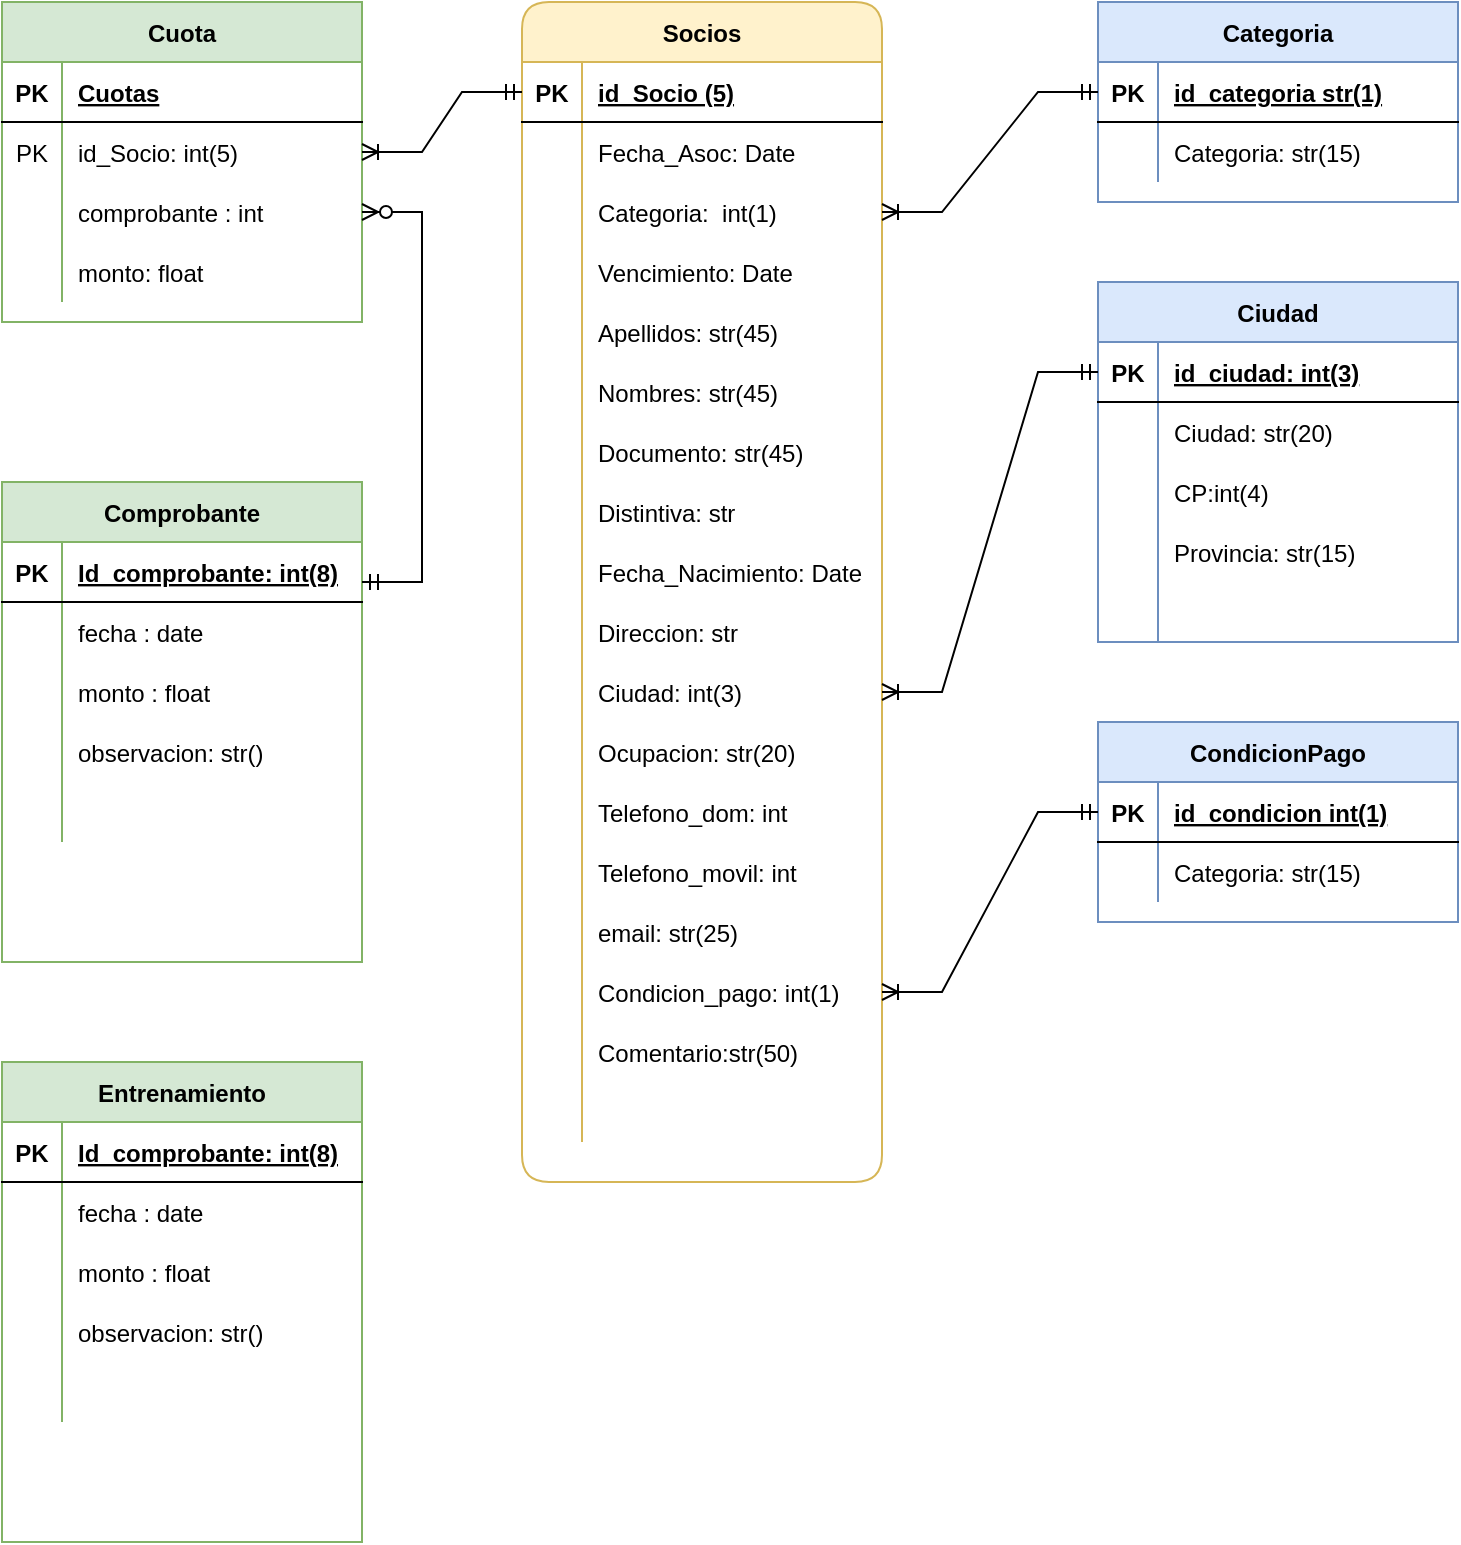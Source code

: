 <mxfile version="20.3.0" type="device"><diagram id="cvFE0juKis3-l1o3P5gB" name="Página-1"><mxGraphModel dx="500" dy="455" grid="1" gridSize="10" guides="1" tooltips="1" connect="1" arrows="1" fold="1" page="1" pageScale="1" pageWidth="827" pageHeight="1169" math="0" shadow="0"><root><mxCell id="0"/><mxCell id="1" parent="0"/><mxCell id="2zHeT4DgVxXhQzDs1kd--3" value="Socios" style="shape=table;startSize=30;container=1;collapsible=1;childLayout=tableLayout;fixedRows=1;rowLines=0;fontStyle=1;align=center;resizeLast=1;fillColor=#fff2cc;strokeColor=#d6b656;rounded=1;" parent="1" vertex="1"><mxGeometry x="310" y="120" width="180" height="590" as="geometry"/></mxCell><mxCell id="2zHeT4DgVxXhQzDs1kd--4" value="" style="shape=tableRow;horizontal=0;startSize=0;swimlaneHead=0;swimlaneBody=0;fillColor=none;collapsible=0;dropTarget=0;points=[[0,0.5],[1,0.5]];portConstraint=eastwest;top=0;left=0;right=0;bottom=1;" parent="2zHeT4DgVxXhQzDs1kd--3" vertex="1"><mxGeometry y="30" width="180" height="30" as="geometry"/></mxCell><mxCell id="2zHeT4DgVxXhQzDs1kd--5" value="PK" style="shape=partialRectangle;connectable=0;fillColor=none;top=0;left=0;bottom=0;right=0;fontStyle=1;overflow=hidden;" parent="2zHeT4DgVxXhQzDs1kd--4" vertex="1"><mxGeometry width="30" height="30" as="geometry"><mxRectangle width="30" height="30" as="alternateBounds"/></mxGeometry></mxCell><mxCell id="2zHeT4DgVxXhQzDs1kd--6" value="id_Socio (5)" style="shape=partialRectangle;connectable=0;fillColor=none;top=0;left=0;bottom=0;right=0;align=left;spacingLeft=6;fontStyle=5;overflow=hidden;" parent="2zHeT4DgVxXhQzDs1kd--4" vertex="1"><mxGeometry x="30" width="150" height="30" as="geometry"><mxRectangle width="150" height="30" as="alternateBounds"/></mxGeometry></mxCell><mxCell id="2zHeT4DgVxXhQzDs1kd--7" value="" style="shape=tableRow;horizontal=0;startSize=0;swimlaneHead=0;swimlaneBody=0;fillColor=none;collapsible=0;dropTarget=0;points=[[0,0.5],[1,0.5]];portConstraint=eastwest;top=0;left=0;right=0;bottom=0;" parent="2zHeT4DgVxXhQzDs1kd--3" vertex="1"><mxGeometry y="60" width="180" height="30" as="geometry"/></mxCell><mxCell id="2zHeT4DgVxXhQzDs1kd--8" value="" style="shape=partialRectangle;connectable=0;fillColor=none;top=0;left=0;bottom=0;right=0;editable=1;overflow=hidden;" parent="2zHeT4DgVxXhQzDs1kd--7" vertex="1"><mxGeometry width="30" height="30" as="geometry"><mxRectangle width="30" height="30" as="alternateBounds"/></mxGeometry></mxCell><mxCell id="2zHeT4DgVxXhQzDs1kd--9" value="Fecha_Asoc: Date" style="shape=partialRectangle;connectable=0;fillColor=none;top=0;left=0;bottom=0;right=0;align=left;spacingLeft=6;overflow=hidden;" parent="2zHeT4DgVxXhQzDs1kd--7" vertex="1"><mxGeometry x="30" width="150" height="30" as="geometry"><mxRectangle width="150" height="30" as="alternateBounds"/></mxGeometry></mxCell><mxCell id="2zHeT4DgVxXhQzDs1kd--10" value="" style="shape=tableRow;horizontal=0;startSize=0;swimlaneHead=0;swimlaneBody=0;fillColor=none;collapsible=0;dropTarget=0;points=[[0,0.5],[1,0.5]];portConstraint=eastwest;top=0;left=0;right=0;bottom=0;" parent="2zHeT4DgVxXhQzDs1kd--3" vertex="1"><mxGeometry y="90" width="180" height="30" as="geometry"/></mxCell><mxCell id="2zHeT4DgVxXhQzDs1kd--11" value="" style="shape=partialRectangle;connectable=0;fillColor=none;top=0;left=0;bottom=0;right=0;editable=1;overflow=hidden;" parent="2zHeT4DgVxXhQzDs1kd--10" vertex="1"><mxGeometry width="30" height="30" as="geometry"><mxRectangle width="30" height="30" as="alternateBounds"/></mxGeometry></mxCell><mxCell id="2zHeT4DgVxXhQzDs1kd--12" value="Categoria:  int(1)" style="shape=partialRectangle;connectable=0;fillColor=none;top=0;left=0;bottom=0;right=0;align=left;spacingLeft=6;overflow=hidden;" parent="2zHeT4DgVxXhQzDs1kd--10" vertex="1"><mxGeometry x="30" width="150" height="30" as="geometry"><mxRectangle width="150" height="30" as="alternateBounds"/></mxGeometry></mxCell><mxCell id="2zHeT4DgVxXhQzDs1kd--13" value="" style="shape=tableRow;horizontal=0;startSize=0;swimlaneHead=0;swimlaneBody=0;fillColor=none;collapsible=0;dropTarget=0;points=[[0,0.5],[1,0.5]];portConstraint=eastwest;top=0;left=0;right=0;bottom=0;" parent="2zHeT4DgVxXhQzDs1kd--3" vertex="1"><mxGeometry y="120" width="180" height="30" as="geometry"/></mxCell><mxCell id="2zHeT4DgVxXhQzDs1kd--14" value="" style="shape=partialRectangle;connectable=0;fillColor=none;top=0;left=0;bottom=0;right=0;editable=1;overflow=hidden;" parent="2zHeT4DgVxXhQzDs1kd--13" vertex="1"><mxGeometry width="30" height="30" as="geometry"><mxRectangle width="30" height="30" as="alternateBounds"/></mxGeometry></mxCell><mxCell id="2zHeT4DgVxXhQzDs1kd--15" value="Vencimiento: Date" style="shape=partialRectangle;connectable=0;fillColor=none;top=0;left=0;bottom=0;right=0;align=left;spacingLeft=6;overflow=hidden;" parent="2zHeT4DgVxXhQzDs1kd--13" vertex="1"><mxGeometry x="30" width="150" height="30" as="geometry"><mxRectangle width="150" height="30" as="alternateBounds"/></mxGeometry></mxCell><mxCell id="2zHeT4DgVxXhQzDs1kd--16" style="shape=tableRow;horizontal=0;startSize=0;swimlaneHead=0;swimlaneBody=0;fillColor=none;collapsible=0;dropTarget=0;points=[[0,0.5],[1,0.5]];portConstraint=eastwest;top=0;left=0;right=0;bottom=0;" parent="2zHeT4DgVxXhQzDs1kd--3" vertex="1"><mxGeometry y="150" width="180" height="30" as="geometry"/></mxCell><mxCell id="2zHeT4DgVxXhQzDs1kd--17" style="shape=partialRectangle;connectable=0;fillColor=none;top=0;left=0;bottom=0;right=0;editable=1;overflow=hidden;" parent="2zHeT4DgVxXhQzDs1kd--16" vertex="1"><mxGeometry width="30" height="30" as="geometry"><mxRectangle width="30" height="30" as="alternateBounds"/></mxGeometry></mxCell><mxCell id="2zHeT4DgVxXhQzDs1kd--18" value="Apellidos: str(45)" style="shape=partialRectangle;connectable=0;fillColor=none;top=0;left=0;bottom=0;right=0;align=left;spacingLeft=6;overflow=hidden;" parent="2zHeT4DgVxXhQzDs1kd--16" vertex="1"><mxGeometry x="30" width="150" height="30" as="geometry"><mxRectangle width="150" height="30" as="alternateBounds"/></mxGeometry></mxCell><mxCell id="2zHeT4DgVxXhQzDs1kd--19" style="shape=tableRow;horizontal=0;startSize=0;swimlaneHead=0;swimlaneBody=0;fillColor=none;collapsible=0;dropTarget=0;points=[[0,0.5],[1,0.5]];portConstraint=eastwest;top=0;left=0;right=0;bottom=0;" parent="2zHeT4DgVxXhQzDs1kd--3" vertex="1"><mxGeometry y="180" width="180" height="30" as="geometry"/></mxCell><mxCell id="2zHeT4DgVxXhQzDs1kd--20" style="shape=partialRectangle;connectable=0;fillColor=none;top=0;left=0;bottom=0;right=0;editable=1;overflow=hidden;" parent="2zHeT4DgVxXhQzDs1kd--19" vertex="1"><mxGeometry width="30" height="30" as="geometry"><mxRectangle width="30" height="30" as="alternateBounds"/></mxGeometry></mxCell><mxCell id="2zHeT4DgVxXhQzDs1kd--21" value="Nombres: str(45)" style="shape=partialRectangle;connectable=0;fillColor=none;top=0;left=0;bottom=0;right=0;align=left;spacingLeft=6;overflow=hidden;" parent="2zHeT4DgVxXhQzDs1kd--19" vertex="1"><mxGeometry x="30" width="150" height="30" as="geometry"><mxRectangle width="150" height="30" as="alternateBounds"/></mxGeometry></mxCell><mxCell id="2zHeT4DgVxXhQzDs1kd--22" style="shape=tableRow;horizontal=0;startSize=0;swimlaneHead=0;swimlaneBody=0;fillColor=none;collapsible=0;dropTarget=0;points=[[0,0.5],[1,0.5]];portConstraint=eastwest;top=0;left=0;right=0;bottom=0;" parent="2zHeT4DgVxXhQzDs1kd--3" vertex="1"><mxGeometry y="210" width="180" height="30" as="geometry"/></mxCell><mxCell id="2zHeT4DgVxXhQzDs1kd--23" style="shape=partialRectangle;connectable=0;fillColor=none;top=0;left=0;bottom=0;right=0;editable=1;overflow=hidden;" parent="2zHeT4DgVxXhQzDs1kd--22" vertex="1"><mxGeometry width="30" height="30" as="geometry"><mxRectangle width="30" height="30" as="alternateBounds"/></mxGeometry></mxCell><mxCell id="2zHeT4DgVxXhQzDs1kd--24" value="Documento: str(45)" style="shape=partialRectangle;connectable=0;fillColor=none;top=0;left=0;bottom=0;right=0;align=left;spacingLeft=6;overflow=hidden;" parent="2zHeT4DgVxXhQzDs1kd--22" vertex="1"><mxGeometry x="30" width="150" height="30" as="geometry"><mxRectangle width="150" height="30" as="alternateBounds"/></mxGeometry></mxCell><mxCell id="2zHeT4DgVxXhQzDs1kd--25" style="shape=tableRow;horizontal=0;startSize=0;swimlaneHead=0;swimlaneBody=0;fillColor=none;collapsible=0;dropTarget=0;points=[[0,0.5],[1,0.5]];portConstraint=eastwest;top=0;left=0;right=0;bottom=0;" parent="2zHeT4DgVxXhQzDs1kd--3" vertex="1"><mxGeometry y="240" width="180" height="30" as="geometry"/></mxCell><mxCell id="2zHeT4DgVxXhQzDs1kd--26" style="shape=partialRectangle;connectable=0;fillColor=none;top=0;left=0;bottom=0;right=0;editable=1;overflow=hidden;" parent="2zHeT4DgVxXhQzDs1kd--25" vertex="1"><mxGeometry width="30" height="30" as="geometry"><mxRectangle width="30" height="30" as="alternateBounds"/></mxGeometry></mxCell><mxCell id="2zHeT4DgVxXhQzDs1kd--27" value="Distintiva: str" style="shape=partialRectangle;connectable=0;fillColor=none;top=0;left=0;bottom=0;right=0;align=left;spacingLeft=6;overflow=hidden;" parent="2zHeT4DgVxXhQzDs1kd--25" vertex="1"><mxGeometry x="30" width="150" height="30" as="geometry"><mxRectangle width="150" height="30" as="alternateBounds"/></mxGeometry></mxCell><mxCell id="2zHeT4DgVxXhQzDs1kd--28" style="shape=tableRow;horizontal=0;startSize=0;swimlaneHead=0;swimlaneBody=0;fillColor=none;collapsible=0;dropTarget=0;points=[[0,0.5],[1,0.5]];portConstraint=eastwest;top=0;left=0;right=0;bottom=0;" parent="2zHeT4DgVxXhQzDs1kd--3" vertex="1"><mxGeometry y="270" width="180" height="30" as="geometry"/></mxCell><mxCell id="2zHeT4DgVxXhQzDs1kd--29" style="shape=partialRectangle;connectable=0;fillColor=none;top=0;left=0;bottom=0;right=0;editable=1;overflow=hidden;" parent="2zHeT4DgVxXhQzDs1kd--28" vertex="1"><mxGeometry width="30" height="30" as="geometry"><mxRectangle width="30" height="30" as="alternateBounds"/></mxGeometry></mxCell><mxCell id="2zHeT4DgVxXhQzDs1kd--30" value="Fecha_Nacimiento: Date" style="shape=partialRectangle;connectable=0;fillColor=none;top=0;left=0;bottom=0;right=0;align=left;spacingLeft=6;overflow=hidden;" parent="2zHeT4DgVxXhQzDs1kd--28" vertex="1"><mxGeometry x="30" width="150" height="30" as="geometry"><mxRectangle width="150" height="30" as="alternateBounds"/></mxGeometry></mxCell><mxCell id="2zHeT4DgVxXhQzDs1kd--52" style="shape=tableRow;horizontal=0;startSize=0;swimlaneHead=0;swimlaneBody=0;fillColor=none;collapsible=0;dropTarget=0;points=[[0,0.5],[1,0.5]];portConstraint=eastwest;top=0;left=0;right=0;bottom=0;" parent="2zHeT4DgVxXhQzDs1kd--3" vertex="1"><mxGeometry y="300" width="180" height="30" as="geometry"/></mxCell><mxCell id="2zHeT4DgVxXhQzDs1kd--53" style="shape=partialRectangle;connectable=0;fillColor=none;top=0;left=0;bottom=0;right=0;editable=1;overflow=hidden;" parent="2zHeT4DgVxXhQzDs1kd--52" vertex="1"><mxGeometry width="30" height="30" as="geometry"><mxRectangle width="30" height="30" as="alternateBounds"/></mxGeometry></mxCell><mxCell id="2zHeT4DgVxXhQzDs1kd--54" value="Direccion: str" style="shape=partialRectangle;connectable=0;fillColor=none;top=0;left=0;bottom=0;right=0;align=left;spacingLeft=6;overflow=hidden;" parent="2zHeT4DgVxXhQzDs1kd--52" vertex="1"><mxGeometry x="30" width="150" height="30" as="geometry"><mxRectangle width="150" height="30" as="alternateBounds"/></mxGeometry></mxCell><mxCell id="2zHeT4DgVxXhQzDs1kd--49" style="shape=tableRow;horizontal=0;startSize=0;swimlaneHead=0;swimlaneBody=0;fillColor=none;collapsible=0;dropTarget=0;points=[[0,0.5],[1,0.5]];portConstraint=eastwest;top=0;left=0;right=0;bottom=0;" parent="2zHeT4DgVxXhQzDs1kd--3" vertex="1"><mxGeometry y="330" width="180" height="30" as="geometry"/></mxCell><mxCell id="2zHeT4DgVxXhQzDs1kd--50" style="shape=partialRectangle;connectable=0;fillColor=none;top=0;left=0;bottom=0;right=0;editable=1;overflow=hidden;" parent="2zHeT4DgVxXhQzDs1kd--49" vertex="1"><mxGeometry width="30" height="30" as="geometry"><mxRectangle width="30" height="30" as="alternateBounds"/></mxGeometry></mxCell><mxCell id="2zHeT4DgVxXhQzDs1kd--51" value="Ciudad: int(3)" style="shape=partialRectangle;connectable=0;fillColor=none;top=0;left=0;bottom=0;right=0;align=left;spacingLeft=6;overflow=hidden;" parent="2zHeT4DgVxXhQzDs1kd--49" vertex="1"><mxGeometry x="30" width="150" height="30" as="geometry"><mxRectangle width="150" height="30" as="alternateBounds"/></mxGeometry></mxCell><mxCell id="2zHeT4DgVxXhQzDs1kd--40" style="shape=tableRow;horizontal=0;startSize=0;swimlaneHead=0;swimlaneBody=0;fillColor=none;collapsible=0;dropTarget=0;points=[[0,0.5],[1,0.5]];portConstraint=eastwest;top=0;left=0;right=0;bottom=0;" parent="2zHeT4DgVxXhQzDs1kd--3" vertex="1"><mxGeometry y="360" width="180" height="30" as="geometry"/></mxCell><mxCell id="2zHeT4DgVxXhQzDs1kd--41" style="shape=partialRectangle;connectable=0;fillColor=none;top=0;left=0;bottom=0;right=0;editable=1;overflow=hidden;" parent="2zHeT4DgVxXhQzDs1kd--40" vertex="1"><mxGeometry width="30" height="30" as="geometry"><mxRectangle width="30" height="30" as="alternateBounds"/></mxGeometry></mxCell><mxCell id="2zHeT4DgVxXhQzDs1kd--42" value="Ocupacion: str(20)" style="shape=partialRectangle;connectable=0;fillColor=none;top=0;left=0;bottom=0;right=0;align=left;spacingLeft=6;overflow=hidden;" parent="2zHeT4DgVxXhQzDs1kd--40" vertex="1"><mxGeometry x="30" width="150" height="30" as="geometry"><mxRectangle width="150" height="30" as="alternateBounds"/></mxGeometry></mxCell><mxCell id="2zHeT4DgVxXhQzDs1kd--37" style="shape=tableRow;horizontal=0;startSize=0;swimlaneHead=0;swimlaneBody=0;fillColor=none;collapsible=0;dropTarget=0;points=[[0,0.5],[1,0.5]];portConstraint=eastwest;top=0;left=0;right=0;bottom=0;" parent="2zHeT4DgVxXhQzDs1kd--3" vertex="1"><mxGeometry y="390" width="180" height="30" as="geometry"/></mxCell><mxCell id="2zHeT4DgVxXhQzDs1kd--38" style="shape=partialRectangle;connectable=0;fillColor=none;top=0;left=0;bottom=0;right=0;editable=1;overflow=hidden;" parent="2zHeT4DgVxXhQzDs1kd--37" vertex="1"><mxGeometry width="30" height="30" as="geometry"><mxRectangle width="30" height="30" as="alternateBounds"/></mxGeometry></mxCell><mxCell id="2zHeT4DgVxXhQzDs1kd--39" value="Telefono_dom: int" style="shape=partialRectangle;connectable=0;fillColor=none;top=0;left=0;bottom=0;right=0;align=left;spacingLeft=6;overflow=hidden;" parent="2zHeT4DgVxXhQzDs1kd--37" vertex="1"><mxGeometry x="30" width="150" height="30" as="geometry"><mxRectangle width="150" height="30" as="alternateBounds"/></mxGeometry></mxCell><mxCell id="2zHeT4DgVxXhQzDs1kd--55" style="shape=tableRow;horizontal=0;startSize=0;swimlaneHead=0;swimlaneBody=0;fillColor=none;collapsible=0;dropTarget=0;points=[[0,0.5],[1,0.5]];portConstraint=eastwest;top=0;left=0;right=0;bottom=0;" parent="2zHeT4DgVxXhQzDs1kd--3" vertex="1"><mxGeometry y="420" width="180" height="30" as="geometry"/></mxCell><mxCell id="2zHeT4DgVxXhQzDs1kd--56" style="shape=partialRectangle;connectable=0;fillColor=none;top=0;left=0;bottom=0;right=0;editable=1;overflow=hidden;" parent="2zHeT4DgVxXhQzDs1kd--55" vertex="1"><mxGeometry width="30" height="30" as="geometry"><mxRectangle width="30" height="30" as="alternateBounds"/></mxGeometry></mxCell><mxCell id="2zHeT4DgVxXhQzDs1kd--57" value="Telefono_movil: int" style="shape=partialRectangle;connectable=0;fillColor=none;top=0;left=0;bottom=0;right=0;align=left;spacingLeft=6;overflow=hidden;" parent="2zHeT4DgVxXhQzDs1kd--55" vertex="1"><mxGeometry x="30" width="150" height="30" as="geometry"><mxRectangle width="150" height="30" as="alternateBounds"/></mxGeometry></mxCell><mxCell id="2zHeT4DgVxXhQzDs1kd--58" style="shape=tableRow;horizontal=0;startSize=0;swimlaneHead=0;swimlaneBody=0;fillColor=none;collapsible=0;dropTarget=0;points=[[0,0.5],[1,0.5]];portConstraint=eastwest;top=0;left=0;right=0;bottom=0;" parent="2zHeT4DgVxXhQzDs1kd--3" vertex="1"><mxGeometry y="450" width="180" height="30" as="geometry"/></mxCell><mxCell id="2zHeT4DgVxXhQzDs1kd--59" style="shape=partialRectangle;connectable=0;fillColor=none;top=0;left=0;bottom=0;right=0;editable=1;overflow=hidden;" parent="2zHeT4DgVxXhQzDs1kd--58" vertex="1"><mxGeometry width="30" height="30" as="geometry"><mxRectangle width="30" height="30" as="alternateBounds"/></mxGeometry></mxCell><mxCell id="2zHeT4DgVxXhQzDs1kd--60" value="email: str(25)" style="shape=partialRectangle;connectable=0;fillColor=none;top=0;left=0;bottom=0;right=0;align=left;spacingLeft=6;overflow=hidden;" parent="2zHeT4DgVxXhQzDs1kd--58" vertex="1"><mxGeometry x="30" width="150" height="30" as="geometry"><mxRectangle width="150" height="30" as="alternateBounds"/></mxGeometry></mxCell><mxCell id="2zHeT4DgVxXhQzDs1kd--61" style="shape=tableRow;horizontal=0;startSize=0;swimlaneHead=0;swimlaneBody=0;fillColor=none;collapsible=0;dropTarget=0;points=[[0,0.5],[1,0.5]];portConstraint=eastwest;top=0;left=0;right=0;bottom=0;" parent="2zHeT4DgVxXhQzDs1kd--3" vertex="1"><mxGeometry y="480" width="180" height="30" as="geometry"/></mxCell><mxCell id="2zHeT4DgVxXhQzDs1kd--62" style="shape=partialRectangle;connectable=0;fillColor=none;top=0;left=0;bottom=0;right=0;editable=1;overflow=hidden;" parent="2zHeT4DgVxXhQzDs1kd--61" vertex="1"><mxGeometry width="30" height="30" as="geometry"><mxRectangle width="30" height="30" as="alternateBounds"/></mxGeometry></mxCell><mxCell id="2zHeT4DgVxXhQzDs1kd--63" value="Condicion_pago: int(1)" style="shape=partialRectangle;connectable=0;fillColor=none;top=0;left=0;bottom=0;right=0;align=left;spacingLeft=6;overflow=hidden;" parent="2zHeT4DgVxXhQzDs1kd--61" vertex="1"><mxGeometry x="30" width="150" height="30" as="geometry"><mxRectangle width="150" height="30" as="alternateBounds"/></mxGeometry></mxCell><mxCell id="2zHeT4DgVxXhQzDs1kd--64" style="shape=tableRow;horizontal=0;startSize=0;swimlaneHead=0;swimlaneBody=0;fillColor=none;collapsible=0;dropTarget=0;points=[[0,0.5],[1,0.5]];portConstraint=eastwest;top=0;left=0;right=0;bottom=0;" parent="2zHeT4DgVxXhQzDs1kd--3" vertex="1"><mxGeometry y="510" width="180" height="30" as="geometry"/></mxCell><mxCell id="2zHeT4DgVxXhQzDs1kd--65" style="shape=partialRectangle;connectable=0;fillColor=none;top=0;left=0;bottom=0;right=0;editable=1;overflow=hidden;" parent="2zHeT4DgVxXhQzDs1kd--64" vertex="1"><mxGeometry width="30" height="30" as="geometry"><mxRectangle width="30" height="30" as="alternateBounds"/></mxGeometry></mxCell><mxCell id="2zHeT4DgVxXhQzDs1kd--66" value="Comentario:str(50)" style="shape=partialRectangle;connectable=0;fillColor=none;top=0;left=0;bottom=0;right=0;align=left;spacingLeft=6;overflow=hidden;" parent="2zHeT4DgVxXhQzDs1kd--64" vertex="1"><mxGeometry x="30" width="150" height="30" as="geometry"><mxRectangle width="150" height="30" as="alternateBounds"/></mxGeometry></mxCell><mxCell id="2zHeT4DgVxXhQzDs1kd--67" style="shape=tableRow;horizontal=0;startSize=0;swimlaneHead=0;swimlaneBody=0;fillColor=none;collapsible=0;dropTarget=0;points=[[0,0.5],[1,0.5]];portConstraint=eastwest;top=0;left=0;right=0;bottom=0;" parent="2zHeT4DgVxXhQzDs1kd--3" vertex="1"><mxGeometry y="540" width="180" height="30" as="geometry"/></mxCell><mxCell id="2zHeT4DgVxXhQzDs1kd--68" style="shape=partialRectangle;connectable=0;fillColor=none;top=0;left=0;bottom=0;right=0;editable=1;overflow=hidden;" parent="2zHeT4DgVxXhQzDs1kd--67" vertex="1"><mxGeometry width="30" height="30" as="geometry"><mxRectangle width="30" height="30" as="alternateBounds"/></mxGeometry></mxCell><mxCell id="2zHeT4DgVxXhQzDs1kd--69" style="shape=partialRectangle;connectable=0;fillColor=none;top=0;left=0;bottom=0;right=0;align=left;spacingLeft=6;overflow=hidden;" parent="2zHeT4DgVxXhQzDs1kd--67" vertex="1"><mxGeometry x="30" width="150" height="30" as="geometry"><mxRectangle width="150" height="30" as="alternateBounds"/></mxGeometry></mxCell><mxCell id="2zHeT4DgVxXhQzDs1kd--70" value="Categoria" style="shape=table;startSize=30;container=1;collapsible=1;childLayout=tableLayout;fixedRows=1;rowLines=0;fontStyle=1;align=center;resizeLast=1;fillColor=#dae8fc;strokeColor=#6c8ebf;" parent="1" vertex="1"><mxGeometry x="598" y="120" width="180" height="100" as="geometry"/></mxCell><mxCell id="2zHeT4DgVxXhQzDs1kd--71" value="" style="shape=tableRow;horizontal=0;startSize=0;swimlaneHead=0;swimlaneBody=0;fillColor=none;collapsible=0;dropTarget=0;points=[[0,0.5],[1,0.5]];portConstraint=eastwest;top=0;left=0;right=0;bottom=1;" parent="2zHeT4DgVxXhQzDs1kd--70" vertex="1"><mxGeometry y="30" width="180" height="30" as="geometry"/></mxCell><mxCell id="2zHeT4DgVxXhQzDs1kd--72" value="PK" style="shape=partialRectangle;connectable=0;fillColor=none;top=0;left=0;bottom=0;right=0;fontStyle=1;overflow=hidden;" parent="2zHeT4DgVxXhQzDs1kd--71" vertex="1"><mxGeometry width="30" height="30" as="geometry"><mxRectangle width="30" height="30" as="alternateBounds"/></mxGeometry></mxCell><mxCell id="2zHeT4DgVxXhQzDs1kd--73" value="id_categoria str(1)" style="shape=partialRectangle;connectable=0;fillColor=none;top=0;left=0;bottom=0;right=0;align=left;spacingLeft=6;fontStyle=5;overflow=hidden;" parent="2zHeT4DgVxXhQzDs1kd--71" vertex="1"><mxGeometry x="30" width="150" height="30" as="geometry"><mxRectangle width="150" height="30" as="alternateBounds"/></mxGeometry></mxCell><mxCell id="2zHeT4DgVxXhQzDs1kd--74" value="" style="shape=tableRow;horizontal=0;startSize=0;swimlaneHead=0;swimlaneBody=0;fillColor=none;collapsible=0;dropTarget=0;points=[[0,0.5],[1,0.5]];portConstraint=eastwest;top=0;left=0;right=0;bottom=0;" parent="2zHeT4DgVxXhQzDs1kd--70" vertex="1"><mxGeometry y="60" width="180" height="30" as="geometry"/></mxCell><mxCell id="2zHeT4DgVxXhQzDs1kd--75" value="" style="shape=partialRectangle;connectable=0;fillColor=none;top=0;left=0;bottom=0;right=0;editable=1;overflow=hidden;" parent="2zHeT4DgVxXhQzDs1kd--74" vertex="1"><mxGeometry width="30" height="30" as="geometry"><mxRectangle width="30" height="30" as="alternateBounds"/></mxGeometry></mxCell><mxCell id="2zHeT4DgVxXhQzDs1kd--76" value="Categoria: str(15)" style="shape=partialRectangle;connectable=0;fillColor=none;top=0;left=0;bottom=0;right=0;align=left;spacingLeft=6;overflow=hidden;" parent="2zHeT4DgVxXhQzDs1kd--74" vertex="1"><mxGeometry x="30" width="150" height="30" as="geometry"><mxRectangle width="150" height="30" as="alternateBounds"/></mxGeometry></mxCell><mxCell id="2zHeT4DgVxXhQzDs1kd--83" value="CondicionPago" style="shape=table;startSize=30;container=1;collapsible=1;childLayout=tableLayout;fixedRows=1;rowLines=0;fontStyle=1;align=center;resizeLast=1;fillColor=#dae8fc;strokeColor=#6c8ebf;" parent="1" vertex="1"><mxGeometry x="598" y="480" width="180" height="100" as="geometry"/></mxCell><mxCell id="2zHeT4DgVxXhQzDs1kd--84" value="" style="shape=tableRow;horizontal=0;startSize=0;swimlaneHead=0;swimlaneBody=0;fillColor=none;collapsible=0;dropTarget=0;points=[[0,0.5],[1,0.5]];portConstraint=eastwest;top=0;left=0;right=0;bottom=1;" parent="2zHeT4DgVxXhQzDs1kd--83" vertex="1"><mxGeometry y="30" width="180" height="30" as="geometry"/></mxCell><mxCell id="2zHeT4DgVxXhQzDs1kd--85" value="PK" style="shape=partialRectangle;connectable=0;fillColor=none;top=0;left=0;bottom=0;right=0;fontStyle=1;overflow=hidden;" parent="2zHeT4DgVxXhQzDs1kd--84" vertex="1"><mxGeometry width="30" height="30" as="geometry"><mxRectangle width="30" height="30" as="alternateBounds"/></mxGeometry></mxCell><mxCell id="2zHeT4DgVxXhQzDs1kd--86" value="id_condicion int(1)" style="shape=partialRectangle;connectable=0;fillColor=none;top=0;left=0;bottom=0;right=0;align=left;spacingLeft=6;fontStyle=5;overflow=hidden;" parent="2zHeT4DgVxXhQzDs1kd--84" vertex="1"><mxGeometry x="30" width="150" height="30" as="geometry"><mxRectangle width="150" height="30" as="alternateBounds"/></mxGeometry></mxCell><mxCell id="2zHeT4DgVxXhQzDs1kd--87" value="" style="shape=tableRow;horizontal=0;startSize=0;swimlaneHead=0;swimlaneBody=0;fillColor=none;collapsible=0;dropTarget=0;points=[[0,0.5],[1,0.5]];portConstraint=eastwest;top=0;left=0;right=0;bottom=0;" parent="2zHeT4DgVxXhQzDs1kd--83" vertex="1"><mxGeometry y="60" width="180" height="30" as="geometry"/></mxCell><mxCell id="2zHeT4DgVxXhQzDs1kd--88" value="" style="shape=partialRectangle;connectable=0;fillColor=none;top=0;left=0;bottom=0;right=0;editable=1;overflow=hidden;" parent="2zHeT4DgVxXhQzDs1kd--87" vertex="1"><mxGeometry width="30" height="30" as="geometry"><mxRectangle width="30" height="30" as="alternateBounds"/></mxGeometry></mxCell><mxCell id="2zHeT4DgVxXhQzDs1kd--89" value="Categoria: str(15)" style="shape=partialRectangle;connectable=0;fillColor=none;top=0;left=0;bottom=0;right=0;align=left;spacingLeft=6;overflow=hidden;" parent="2zHeT4DgVxXhQzDs1kd--87" vertex="1"><mxGeometry x="30" width="150" height="30" as="geometry"><mxRectangle width="150" height="30" as="alternateBounds"/></mxGeometry></mxCell><mxCell id="2zHeT4DgVxXhQzDs1kd--90" value="Ciudad" style="shape=table;startSize=30;container=1;collapsible=1;childLayout=tableLayout;fixedRows=1;rowLines=0;fontStyle=1;align=center;resizeLast=1;fillColor=#dae8fc;strokeColor=#6c8ebf;" parent="1" vertex="1"><mxGeometry x="598" y="260" width="180" height="180" as="geometry"/></mxCell><mxCell id="2zHeT4DgVxXhQzDs1kd--91" value="" style="shape=tableRow;horizontal=0;startSize=0;swimlaneHead=0;swimlaneBody=0;fillColor=none;collapsible=0;dropTarget=0;points=[[0,0.5],[1,0.5]];portConstraint=eastwest;top=0;left=0;right=0;bottom=1;" parent="2zHeT4DgVxXhQzDs1kd--90" vertex="1"><mxGeometry y="30" width="180" height="30" as="geometry"/></mxCell><mxCell id="2zHeT4DgVxXhQzDs1kd--92" value="PK" style="shape=partialRectangle;connectable=0;fillColor=none;top=0;left=0;bottom=0;right=0;fontStyle=1;overflow=hidden;" parent="2zHeT4DgVxXhQzDs1kd--91" vertex="1"><mxGeometry width="30" height="30" as="geometry"><mxRectangle width="30" height="30" as="alternateBounds"/></mxGeometry></mxCell><mxCell id="2zHeT4DgVxXhQzDs1kd--93" value="id_ciudad: int(3)" style="shape=partialRectangle;connectable=0;fillColor=none;top=0;left=0;bottom=0;right=0;align=left;spacingLeft=6;fontStyle=5;overflow=hidden;" parent="2zHeT4DgVxXhQzDs1kd--91" vertex="1"><mxGeometry x="30" width="150" height="30" as="geometry"><mxRectangle width="150" height="30" as="alternateBounds"/></mxGeometry></mxCell><mxCell id="2zHeT4DgVxXhQzDs1kd--94" value="" style="shape=tableRow;horizontal=0;startSize=0;swimlaneHead=0;swimlaneBody=0;fillColor=none;collapsible=0;dropTarget=0;points=[[0,0.5],[1,0.5]];portConstraint=eastwest;top=0;left=0;right=0;bottom=0;" parent="2zHeT4DgVxXhQzDs1kd--90" vertex="1"><mxGeometry y="60" width="180" height="30" as="geometry"/></mxCell><mxCell id="2zHeT4DgVxXhQzDs1kd--95" value="" style="shape=partialRectangle;connectable=0;fillColor=none;top=0;left=0;bottom=0;right=0;editable=1;overflow=hidden;" parent="2zHeT4DgVxXhQzDs1kd--94" vertex="1"><mxGeometry width="30" height="30" as="geometry"><mxRectangle width="30" height="30" as="alternateBounds"/></mxGeometry></mxCell><mxCell id="2zHeT4DgVxXhQzDs1kd--96" value="Ciudad: str(20)" style="shape=partialRectangle;connectable=0;fillColor=none;top=0;left=0;bottom=0;right=0;align=left;spacingLeft=6;overflow=hidden;" parent="2zHeT4DgVxXhQzDs1kd--94" vertex="1"><mxGeometry x="30" width="150" height="30" as="geometry"><mxRectangle width="150" height="30" as="alternateBounds"/></mxGeometry></mxCell><mxCell id="2zHeT4DgVxXhQzDs1kd--104" style="shape=tableRow;horizontal=0;startSize=0;swimlaneHead=0;swimlaneBody=0;fillColor=none;collapsible=0;dropTarget=0;points=[[0,0.5],[1,0.5]];portConstraint=eastwest;top=0;left=0;right=0;bottom=0;" parent="2zHeT4DgVxXhQzDs1kd--90" vertex="1"><mxGeometry y="90" width="180" height="30" as="geometry"/></mxCell><mxCell id="2zHeT4DgVxXhQzDs1kd--105" style="shape=partialRectangle;connectable=0;fillColor=none;top=0;left=0;bottom=0;right=0;editable=1;overflow=hidden;" parent="2zHeT4DgVxXhQzDs1kd--104" vertex="1"><mxGeometry width="30" height="30" as="geometry"><mxRectangle width="30" height="30" as="alternateBounds"/></mxGeometry></mxCell><mxCell id="2zHeT4DgVxXhQzDs1kd--106" value="CP:int(4)" style="shape=partialRectangle;connectable=0;fillColor=none;top=0;left=0;bottom=0;right=0;align=left;spacingLeft=6;overflow=hidden;" parent="2zHeT4DgVxXhQzDs1kd--104" vertex="1"><mxGeometry x="30" width="150" height="30" as="geometry"><mxRectangle width="150" height="30" as="alternateBounds"/></mxGeometry></mxCell><mxCell id="2zHeT4DgVxXhQzDs1kd--101" style="shape=tableRow;horizontal=0;startSize=0;swimlaneHead=0;swimlaneBody=0;fillColor=none;collapsible=0;dropTarget=0;points=[[0,0.5],[1,0.5]];portConstraint=eastwest;top=0;left=0;right=0;bottom=0;" parent="2zHeT4DgVxXhQzDs1kd--90" vertex="1"><mxGeometry y="120" width="180" height="30" as="geometry"/></mxCell><mxCell id="2zHeT4DgVxXhQzDs1kd--102" style="shape=partialRectangle;connectable=0;fillColor=none;top=0;left=0;bottom=0;right=0;editable=1;overflow=hidden;" parent="2zHeT4DgVxXhQzDs1kd--101" vertex="1"><mxGeometry width="30" height="30" as="geometry"><mxRectangle width="30" height="30" as="alternateBounds"/></mxGeometry></mxCell><mxCell id="2zHeT4DgVxXhQzDs1kd--103" value="Provincia: str(15)" style="shape=partialRectangle;connectable=0;fillColor=none;top=0;left=0;bottom=0;right=0;align=left;spacingLeft=6;overflow=hidden;" parent="2zHeT4DgVxXhQzDs1kd--101" vertex="1"><mxGeometry x="30" width="150" height="30" as="geometry"><mxRectangle width="150" height="30" as="alternateBounds"/></mxGeometry></mxCell><mxCell id="2zHeT4DgVxXhQzDs1kd--98" style="shape=tableRow;horizontal=0;startSize=0;swimlaneHead=0;swimlaneBody=0;fillColor=none;collapsible=0;dropTarget=0;points=[[0,0.5],[1,0.5]];portConstraint=eastwest;top=0;left=0;right=0;bottom=0;" parent="2zHeT4DgVxXhQzDs1kd--90" vertex="1"><mxGeometry y="150" width="180" height="30" as="geometry"/></mxCell><mxCell id="2zHeT4DgVxXhQzDs1kd--99" style="shape=partialRectangle;connectable=0;fillColor=none;top=0;left=0;bottom=0;right=0;editable=1;overflow=hidden;" parent="2zHeT4DgVxXhQzDs1kd--98" vertex="1"><mxGeometry width="30" height="30" as="geometry"><mxRectangle width="30" height="30" as="alternateBounds"/></mxGeometry></mxCell><mxCell id="2zHeT4DgVxXhQzDs1kd--100" style="shape=partialRectangle;connectable=0;fillColor=none;top=0;left=0;bottom=0;right=0;align=left;spacingLeft=6;overflow=hidden;" parent="2zHeT4DgVxXhQzDs1kd--98" vertex="1"><mxGeometry x="30" width="150" height="30" as="geometry"><mxRectangle width="150" height="30" as="alternateBounds"/></mxGeometry></mxCell><mxCell id="2zHeT4DgVxXhQzDs1kd--108" value="" style="edgeStyle=entityRelationEdgeStyle;fontSize=12;html=1;endArrow=ERoneToMany;startArrow=ERmandOne;rounded=0;entryX=1;entryY=0.5;entryDx=0;entryDy=0;exitX=0;exitY=0.5;exitDx=0;exitDy=0;" parent="1" source="2zHeT4DgVxXhQzDs1kd--71" target="2zHeT4DgVxXhQzDs1kd--10" edge="1"><mxGeometry width="100" height="100" relative="1" as="geometry"><mxPoint x="537" y="170" as="sourcePoint"/><mxPoint x="691" y="60" as="targetPoint"/></mxGeometry></mxCell><mxCell id="2zHeT4DgVxXhQzDs1kd--109" value="" style="edgeStyle=entityRelationEdgeStyle;fontSize=12;html=1;endArrow=ERoneToMany;startArrow=ERmandOne;rounded=0;entryX=1;entryY=0.5;entryDx=0;entryDy=0;exitX=0;exitY=0.5;exitDx=0;exitDy=0;" parent="1" source="2zHeT4DgVxXhQzDs1kd--91" target="2zHeT4DgVxXhQzDs1kd--49" edge="1"><mxGeometry width="100" height="100" relative="1" as="geometry"><mxPoint x="527" y="300" as="sourcePoint"/><mxPoint x="497" y="470" as="targetPoint"/></mxGeometry></mxCell><mxCell id="2zHeT4DgVxXhQzDs1kd--110" value="" style="edgeStyle=entityRelationEdgeStyle;fontSize=12;html=1;endArrow=ERoneToMany;startArrow=ERmandOne;rounded=0;entryX=1;entryY=0.5;entryDx=0;entryDy=0;exitX=0;exitY=0.5;exitDx=0;exitDy=0;" parent="1" source="2zHeT4DgVxXhQzDs1kd--84" target="2zHeT4DgVxXhQzDs1kd--61" edge="1"><mxGeometry width="100" height="100" relative="1" as="geometry"><mxPoint x="577" y="730" as="sourcePoint"/><mxPoint x="677" y="630" as="targetPoint"/></mxGeometry></mxCell><mxCell id="2zHeT4DgVxXhQzDs1kd--111" value="Cuota" style="shape=table;startSize=30;container=1;collapsible=1;childLayout=tableLayout;fixedRows=1;rowLines=0;fontStyle=1;align=center;resizeLast=1;fillColor=#d5e8d4;strokeColor=#82b366;" parent="1" vertex="1"><mxGeometry x="50" y="120" width="180" height="160" as="geometry"/></mxCell><mxCell id="2zHeT4DgVxXhQzDs1kd--112" value="" style="shape=tableRow;horizontal=0;startSize=0;swimlaneHead=0;swimlaneBody=0;fillColor=none;collapsible=0;dropTarget=0;points=[[0,0.5],[1,0.5]];portConstraint=eastwest;top=0;left=0;right=0;bottom=1;" parent="2zHeT4DgVxXhQzDs1kd--111" vertex="1"><mxGeometry y="30" width="180" height="30" as="geometry"/></mxCell><mxCell id="2zHeT4DgVxXhQzDs1kd--113" value="PK" style="shape=partialRectangle;connectable=0;fillColor=none;top=0;left=0;bottom=0;right=0;fontStyle=1;overflow=hidden;" parent="2zHeT4DgVxXhQzDs1kd--112" vertex="1"><mxGeometry width="30" height="30" as="geometry"><mxRectangle width="30" height="30" as="alternateBounds"/></mxGeometry></mxCell><mxCell id="2zHeT4DgVxXhQzDs1kd--114" value="Cuotas" style="shape=partialRectangle;connectable=0;fillColor=none;top=0;left=0;bottom=0;right=0;align=left;spacingLeft=6;fontStyle=5;overflow=hidden;" parent="2zHeT4DgVxXhQzDs1kd--112" vertex="1"><mxGeometry x="30" width="150" height="30" as="geometry"><mxRectangle width="150" height="30" as="alternateBounds"/></mxGeometry></mxCell><mxCell id="2zHeT4DgVxXhQzDs1kd--115" value="" style="shape=tableRow;horizontal=0;startSize=0;swimlaneHead=0;swimlaneBody=0;fillColor=none;collapsible=0;dropTarget=0;points=[[0,0.5],[1,0.5]];portConstraint=eastwest;top=0;left=0;right=0;bottom=0;" parent="2zHeT4DgVxXhQzDs1kd--111" vertex="1"><mxGeometry y="60" width="180" height="30" as="geometry"/></mxCell><mxCell id="2zHeT4DgVxXhQzDs1kd--116" value="PK" style="shape=partialRectangle;connectable=0;fillColor=none;top=0;left=0;bottom=0;right=0;editable=1;overflow=hidden;" parent="2zHeT4DgVxXhQzDs1kd--115" vertex="1"><mxGeometry width="30" height="30" as="geometry"><mxRectangle width="30" height="30" as="alternateBounds"/></mxGeometry></mxCell><mxCell id="2zHeT4DgVxXhQzDs1kd--117" value="id_Socio: int(5)" style="shape=partialRectangle;connectable=0;fillColor=none;top=0;left=0;bottom=0;right=0;align=left;spacingLeft=6;overflow=hidden;" parent="2zHeT4DgVxXhQzDs1kd--115" vertex="1"><mxGeometry x="30" width="150" height="30" as="geometry"><mxRectangle width="150" height="30" as="alternateBounds"/></mxGeometry></mxCell><mxCell id="2zHeT4DgVxXhQzDs1kd--118" value="" style="shape=tableRow;horizontal=0;startSize=0;swimlaneHead=0;swimlaneBody=0;fillColor=none;collapsible=0;dropTarget=0;points=[[0,0.5],[1,0.5]];portConstraint=eastwest;top=0;left=0;right=0;bottom=0;" parent="2zHeT4DgVxXhQzDs1kd--111" vertex="1"><mxGeometry y="90" width="180" height="30" as="geometry"/></mxCell><mxCell id="2zHeT4DgVxXhQzDs1kd--119" value="" style="shape=partialRectangle;connectable=0;fillColor=none;top=0;left=0;bottom=0;right=0;editable=1;overflow=hidden;" parent="2zHeT4DgVxXhQzDs1kd--118" vertex="1"><mxGeometry width="30" height="30" as="geometry"><mxRectangle width="30" height="30" as="alternateBounds"/></mxGeometry></mxCell><mxCell id="2zHeT4DgVxXhQzDs1kd--120" value="comprobante : int" style="shape=partialRectangle;connectable=0;fillColor=none;top=0;left=0;bottom=0;right=0;align=left;spacingLeft=6;overflow=hidden;" parent="2zHeT4DgVxXhQzDs1kd--118" vertex="1"><mxGeometry x="30" width="150" height="30" as="geometry"><mxRectangle width="150" height="30" as="alternateBounds"/></mxGeometry></mxCell><mxCell id="2zHeT4DgVxXhQzDs1kd--121" value="" style="shape=tableRow;horizontal=0;startSize=0;swimlaneHead=0;swimlaneBody=0;fillColor=none;collapsible=0;dropTarget=0;points=[[0,0.5],[1,0.5]];portConstraint=eastwest;top=0;left=0;right=0;bottom=0;" parent="2zHeT4DgVxXhQzDs1kd--111" vertex="1"><mxGeometry y="120" width="180" height="30" as="geometry"/></mxCell><mxCell id="2zHeT4DgVxXhQzDs1kd--122" value="" style="shape=partialRectangle;connectable=0;fillColor=none;top=0;left=0;bottom=0;right=0;editable=1;overflow=hidden;" parent="2zHeT4DgVxXhQzDs1kd--121" vertex="1"><mxGeometry width="30" height="30" as="geometry"><mxRectangle width="30" height="30" as="alternateBounds"/></mxGeometry></mxCell><mxCell id="2zHeT4DgVxXhQzDs1kd--123" value="monto: float" style="shape=partialRectangle;connectable=0;fillColor=none;top=0;left=0;bottom=0;right=0;align=left;spacingLeft=6;overflow=hidden;" parent="2zHeT4DgVxXhQzDs1kd--121" vertex="1"><mxGeometry x="30" width="150" height="30" as="geometry"><mxRectangle width="150" height="30" as="alternateBounds"/></mxGeometry></mxCell><mxCell id="2zHeT4DgVxXhQzDs1kd--124" value="" style="edgeStyle=entityRelationEdgeStyle;fontSize=12;html=1;endArrow=ERoneToMany;startArrow=ERmandOne;rounded=0;exitX=0;exitY=0.5;exitDx=0;exitDy=0;entryX=1;entryY=0.5;entryDx=0;entryDy=0;" parent="1" source="2zHeT4DgVxXhQzDs1kd--4" target="2zHeT4DgVxXhQzDs1kd--115" edge="1"><mxGeometry width="100" height="100" relative="1" as="geometry"><mxPoint x="360" y="350" as="sourcePoint"/><mxPoint x="240" y="230" as="targetPoint"/></mxGeometry></mxCell><mxCell id="6LUwnZQlxN5Va_qM4n55-1" value="Comprobante" style="shape=table;startSize=30;container=1;collapsible=1;childLayout=tableLayout;fixedRows=1;rowLines=0;fontStyle=1;align=center;resizeLast=1;fillColor=#d5e8d4;strokeColor=#82b366;" parent="1" vertex="1"><mxGeometry x="50" y="360" width="180" height="240" as="geometry"/></mxCell><mxCell id="6LUwnZQlxN5Va_qM4n55-2" value="" style="shape=tableRow;horizontal=0;startSize=0;swimlaneHead=0;swimlaneBody=0;fillColor=none;collapsible=0;dropTarget=0;points=[[0,0.5],[1,0.5]];portConstraint=eastwest;top=0;left=0;right=0;bottom=1;" parent="6LUwnZQlxN5Va_qM4n55-1" vertex="1"><mxGeometry y="30" width="180" height="30" as="geometry"/></mxCell><mxCell id="6LUwnZQlxN5Va_qM4n55-3" value="PK" style="shape=partialRectangle;connectable=0;fillColor=none;top=0;left=0;bottom=0;right=0;fontStyle=1;overflow=hidden;" parent="6LUwnZQlxN5Va_qM4n55-2" vertex="1"><mxGeometry width="30" height="30" as="geometry"><mxRectangle width="30" height="30" as="alternateBounds"/></mxGeometry></mxCell><mxCell id="6LUwnZQlxN5Va_qM4n55-4" value="Id_comprobante: int(8)" style="shape=partialRectangle;connectable=0;fillColor=none;top=0;left=0;bottom=0;right=0;align=left;spacingLeft=6;fontStyle=5;overflow=hidden;" parent="6LUwnZQlxN5Va_qM4n55-2" vertex="1"><mxGeometry x="30" width="150" height="30" as="geometry"><mxRectangle width="150" height="30" as="alternateBounds"/></mxGeometry></mxCell><mxCell id="6LUwnZQlxN5Va_qM4n55-5" value="" style="shape=tableRow;horizontal=0;startSize=0;swimlaneHead=0;swimlaneBody=0;fillColor=none;collapsible=0;dropTarget=0;points=[[0,0.5],[1,0.5]];portConstraint=eastwest;top=0;left=0;right=0;bottom=0;" parent="6LUwnZQlxN5Va_qM4n55-1" vertex="1"><mxGeometry y="60" width="180" height="30" as="geometry"/></mxCell><mxCell id="6LUwnZQlxN5Va_qM4n55-6" value="" style="shape=partialRectangle;connectable=0;fillColor=none;top=0;left=0;bottom=0;right=0;editable=1;overflow=hidden;" parent="6LUwnZQlxN5Va_qM4n55-5" vertex="1"><mxGeometry width="30" height="30" as="geometry"><mxRectangle width="30" height="30" as="alternateBounds"/></mxGeometry></mxCell><mxCell id="6LUwnZQlxN5Va_qM4n55-7" value="fecha : date" style="shape=partialRectangle;connectable=0;fillColor=none;top=0;left=0;bottom=0;right=0;align=left;spacingLeft=6;overflow=hidden;" parent="6LUwnZQlxN5Va_qM4n55-5" vertex="1"><mxGeometry x="30" width="150" height="30" as="geometry"><mxRectangle width="150" height="30" as="alternateBounds"/></mxGeometry></mxCell><mxCell id="6LUwnZQlxN5Va_qM4n55-8" value="" style="shape=tableRow;horizontal=0;startSize=0;swimlaneHead=0;swimlaneBody=0;fillColor=none;collapsible=0;dropTarget=0;points=[[0,0.5],[1,0.5]];portConstraint=eastwest;top=0;left=0;right=0;bottom=0;" parent="6LUwnZQlxN5Va_qM4n55-1" vertex="1"><mxGeometry y="90" width="180" height="30" as="geometry"/></mxCell><mxCell id="6LUwnZQlxN5Va_qM4n55-9" value="" style="shape=partialRectangle;connectable=0;fillColor=none;top=0;left=0;bottom=0;right=0;editable=1;overflow=hidden;" parent="6LUwnZQlxN5Va_qM4n55-8" vertex="1"><mxGeometry width="30" height="30" as="geometry"><mxRectangle width="30" height="30" as="alternateBounds"/></mxGeometry></mxCell><mxCell id="6LUwnZQlxN5Va_qM4n55-10" value="monto : float" style="shape=partialRectangle;connectable=0;fillColor=none;top=0;left=0;bottom=0;right=0;align=left;spacingLeft=6;overflow=hidden;" parent="6LUwnZQlxN5Va_qM4n55-8" vertex="1"><mxGeometry x="30" width="150" height="30" as="geometry"><mxRectangle width="150" height="30" as="alternateBounds"/></mxGeometry></mxCell><mxCell id="6LUwnZQlxN5Va_qM4n55-11" value="" style="shape=tableRow;horizontal=0;startSize=0;swimlaneHead=0;swimlaneBody=0;fillColor=none;collapsible=0;dropTarget=0;points=[[0,0.5],[1,0.5]];portConstraint=eastwest;top=0;left=0;right=0;bottom=0;" parent="6LUwnZQlxN5Va_qM4n55-1" vertex="1"><mxGeometry y="120" width="180" height="30" as="geometry"/></mxCell><mxCell id="6LUwnZQlxN5Va_qM4n55-12" value="" style="shape=partialRectangle;connectable=0;fillColor=none;top=0;left=0;bottom=0;right=0;editable=1;overflow=hidden;" parent="6LUwnZQlxN5Va_qM4n55-11" vertex="1"><mxGeometry width="30" height="30" as="geometry"><mxRectangle width="30" height="30" as="alternateBounds"/></mxGeometry></mxCell><mxCell id="6LUwnZQlxN5Va_qM4n55-13" value="observacion: str()" style="shape=partialRectangle;connectable=0;fillColor=none;top=0;left=0;bottom=0;right=0;align=left;spacingLeft=6;overflow=hidden;" parent="6LUwnZQlxN5Va_qM4n55-11" vertex="1"><mxGeometry x="30" width="150" height="30" as="geometry"><mxRectangle width="150" height="30" as="alternateBounds"/></mxGeometry></mxCell><mxCell id="zu-ob5EQHqhauTHIAUMH-2" style="shape=tableRow;horizontal=0;startSize=0;swimlaneHead=0;swimlaneBody=0;fillColor=none;collapsible=0;dropTarget=0;points=[[0,0.5],[1,0.5]];portConstraint=eastwest;top=0;left=0;right=0;bottom=0;" vertex="1" parent="6LUwnZQlxN5Va_qM4n55-1"><mxGeometry y="150" width="180" height="30" as="geometry"/></mxCell><mxCell id="zu-ob5EQHqhauTHIAUMH-3" style="shape=partialRectangle;connectable=0;fillColor=none;top=0;left=0;bottom=0;right=0;editable=1;overflow=hidden;" vertex="1" parent="zu-ob5EQHqhauTHIAUMH-2"><mxGeometry width="30" height="30" as="geometry"><mxRectangle width="30" height="30" as="alternateBounds"/></mxGeometry></mxCell><mxCell id="zu-ob5EQHqhauTHIAUMH-4" style="shape=partialRectangle;connectable=0;fillColor=none;top=0;left=0;bottom=0;right=0;align=left;spacingLeft=6;overflow=hidden;" vertex="1" parent="zu-ob5EQHqhauTHIAUMH-2"><mxGeometry x="30" width="150" height="30" as="geometry"><mxRectangle width="150" height="30" as="alternateBounds"/></mxGeometry></mxCell><mxCell id="zu-ob5EQHqhauTHIAUMH-1" value="" style="edgeStyle=entityRelationEdgeStyle;fontSize=12;html=1;endArrow=ERzeroToMany;startArrow=ERmandOne;rounded=0;entryX=1;entryY=0.5;entryDx=0;entryDy=0;" edge="1" parent="1" target="2zHeT4DgVxXhQzDs1kd--118"><mxGeometry width="100" height="100" relative="1" as="geometry"><mxPoint x="230" y="410" as="sourcePoint"/><mxPoint x="330" y="310" as="targetPoint"/></mxGeometry></mxCell><mxCell id="zu-ob5EQHqhauTHIAUMH-5" value="Entrenamiento" style="shape=table;startSize=30;container=1;collapsible=1;childLayout=tableLayout;fixedRows=1;rowLines=0;fontStyle=1;align=center;resizeLast=1;fillColor=#d5e8d4;strokeColor=#82b366;" vertex="1" parent="1"><mxGeometry x="50" y="650" width="180" height="240" as="geometry"/></mxCell><mxCell id="zu-ob5EQHqhauTHIAUMH-6" value="" style="shape=tableRow;horizontal=0;startSize=0;swimlaneHead=0;swimlaneBody=0;fillColor=none;collapsible=0;dropTarget=0;points=[[0,0.5],[1,0.5]];portConstraint=eastwest;top=0;left=0;right=0;bottom=1;" vertex="1" parent="zu-ob5EQHqhauTHIAUMH-5"><mxGeometry y="30" width="180" height="30" as="geometry"/></mxCell><mxCell id="zu-ob5EQHqhauTHIAUMH-7" value="PK" style="shape=partialRectangle;connectable=0;fillColor=none;top=0;left=0;bottom=0;right=0;fontStyle=1;overflow=hidden;" vertex="1" parent="zu-ob5EQHqhauTHIAUMH-6"><mxGeometry width="30" height="30" as="geometry"><mxRectangle width="30" height="30" as="alternateBounds"/></mxGeometry></mxCell><mxCell id="zu-ob5EQHqhauTHIAUMH-8" value="Id_comprobante: int(8)" style="shape=partialRectangle;connectable=0;fillColor=none;top=0;left=0;bottom=0;right=0;align=left;spacingLeft=6;fontStyle=5;overflow=hidden;" vertex="1" parent="zu-ob5EQHqhauTHIAUMH-6"><mxGeometry x="30" width="150" height="30" as="geometry"><mxRectangle width="150" height="30" as="alternateBounds"/></mxGeometry></mxCell><mxCell id="zu-ob5EQHqhauTHIAUMH-9" value="" style="shape=tableRow;horizontal=0;startSize=0;swimlaneHead=0;swimlaneBody=0;fillColor=none;collapsible=0;dropTarget=0;points=[[0,0.5],[1,0.5]];portConstraint=eastwest;top=0;left=0;right=0;bottom=0;" vertex="1" parent="zu-ob5EQHqhauTHIAUMH-5"><mxGeometry y="60" width="180" height="30" as="geometry"/></mxCell><mxCell id="zu-ob5EQHqhauTHIAUMH-10" value="" style="shape=partialRectangle;connectable=0;fillColor=none;top=0;left=0;bottom=0;right=0;editable=1;overflow=hidden;" vertex="1" parent="zu-ob5EQHqhauTHIAUMH-9"><mxGeometry width="30" height="30" as="geometry"><mxRectangle width="30" height="30" as="alternateBounds"/></mxGeometry></mxCell><mxCell id="zu-ob5EQHqhauTHIAUMH-11" value="fecha : date" style="shape=partialRectangle;connectable=0;fillColor=none;top=0;left=0;bottom=0;right=0;align=left;spacingLeft=6;overflow=hidden;" vertex="1" parent="zu-ob5EQHqhauTHIAUMH-9"><mxGeometry x="30" width="150" height="30" as="geometry"><mxRectangle width="150" height="30" as="alternateBounds"/></mxGeometry></mxCell><mxCell id="zu-ob5EQHqhauTHIAUMH-12" value="" style="shape=tableRow;horizontal=0;startSize=0;swimlaneHead=0;swimlaneBody=0;fillColor=none;collapsible=0;dropTarget=0;points=[[0,0.5],[1,0.5]];portConstraint=eastwest;top=0;left=0;right=0;bottom=0;" vertex="1" parent="zu-ob5EQHqhauTHIAUMH-5"><mxGeometry y="90" width="180" height="30" as="geometry"/></mxCell><mxCell id="zu-ob5EQHqhauTHIAUMH-13" value="" style="shape=partialRectangle;connectable=0;fillColor=none;top=0;left=0;bottom=0;right=0;editable=1;overflow=hidden;" vertex="1" parent="zu-ob5EQHqhauTHIAUMH-12"><mxGeometry width="30" height="30" as="geometry"><mxRectangle width="30" height="30" as="alternateBounds"/></mxGeometry></mxCell><mxCell id="zu-ob5EQHqhauTHIAUMH-14" value="monto : float" style="shape=partialRectangle;connectable=0;fillColor=none;top=0;left=0;bottom=0;right=0;align=left;spacingLeft=6;overflow=hidden;" vertex="1" parent="zu-ob5EQHqhauTHIAUMH-12"><mxGeometry x="30" width="150" height="30" as="geometry"><mxRectangle width="150" height="30" as="alternateBounds"/></mxGeometry></mxCell><mxCell id="zu-ob5EQHqhauTHIAUMH-15" value="" style="shape=tableRow;horizontal=0;startSize=0;swimlaneHead=0;swimlaneBody=0;fillColor=none;collapsible=0;dropTarget=0;points=[[0,0.5],[1,0.5]];portConstraint=eastwest;top=0;left=0;right=0;bottom=0;" vertex="1" parent="zu-ob5EQHqhauTHIAUMH-5"><mxGeometry y="120" width="180" height="30" as="geometry"/></mxCell><mxCell id="zu-ob5EQHqhauTHIAUMH-16" value="" style="shape=partialRectangle;connectable=0;fillColor=none;top=0;left=0;bottom=0;right=0;editable=1;overflow=hidden;" vertex="1" parent="zu-ob5EQHqhauTHIAUMH-15"><mxGeometry width="30" height="30" as="geometry"><mxRectangle width="30" height="30" as="alternateBounds"/></mxGeometry></mxCell><mxCell id="zu-ob5EQHqhauTHIAUMH-17" value="observacion: str()" style="shape=partialRectangle;connectable=0;fillColor=none;top=0;left=0;bottom=0;right=0;align=left;spacingLeft=6;overflow=hidden;" vertex="1" parent="zu-ob5EQHqhauTHIAUMH-15"><mxGeometry x="30" width="150" height="30" as="geometry"><mxRectangle width="150" height="30" as="alternateBounds"/></mxGeometry></mxCell><mxCell id="zu-ob5EQHqhauTHIAUMH-18" style="shape=tableRow;horizontal=0;startSize=0;swimlaneHead=0;swimlaneBody=0;fillColor=none;collapsible=0;dropTarget=0;points=[[0,0.5],[1,0.5]];portConstraint=eastwest;top=0;left=0;right=0;bottom=0;" vertex="1" parent="zu-ob5EQHqhauTHIAUMH-5"><mxGeometry y="150" width="180" height="30" as="geometry"/></mxCell><mxCell id="zu-ob5EQHqhauTHIAUMH-19" style="shape=partialRectangle;connectable=0;fillColor=none;top=0;left=0;bottom=0;right=0;editable=1;overflow=hidden;" vertex="1" parent="zu-ob5EQHqhauTHIAUMH-18"><mxGeometry width="30" height="30" as="geometry"><mxRectangle width="30" height="30" as="alternateBounds"/></mxGeometry></mxCell><mxCell id="zu-ob5EQHqhauTHIAUMH-20" style="shape=partialRectangle;connectable=0;fillColor=none;top=0;left=0;bottom=0;right=0;align=left;spacingLeft=6;overflow=hidden;" vertex="1" parent="zu-ob5EQHqhauTHIAUMH-18"><mxGeometry x="30" width="150" height="30" as="geometry"><mxRectangle width="150" height="30" as="alternateBounds"/></mxGeometry></mxCell></root></mxGraphModel></diagram></mxfile>